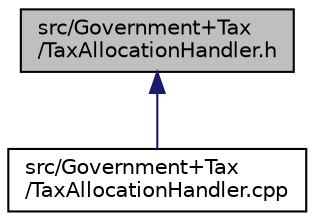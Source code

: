 digraph "src/Government+Tax/TaxAllocationHandler.h"
{
 // LATEX_PDF_SIZE
  edge [fontname="Helvetica",fontsize="10",labelfontname="Helvetica",labelfontsize="10"];
  node [fontname="Helvetica",fontsize="10",shape=record];
  Node1 [label="src/Government+Tax\l/TaxAllocationHandler.h",height=0.2,width=0.4,color="black", fillcolor="grey75", style="filled", fontcolor="black",tooltip=" "];
  Node1 -> Node2 [dir="back",color="midnightblue",fontsize="10",style="solid"];
  Node2 [label="src/Government+Tax\l/TaxAllocationHandler.cpp",height=0.2,width=0.4,color="black", fillcolor="white", style="filled",URL="$TaxAllocationHandler_8cpp.html",tooltip=" "];
}
